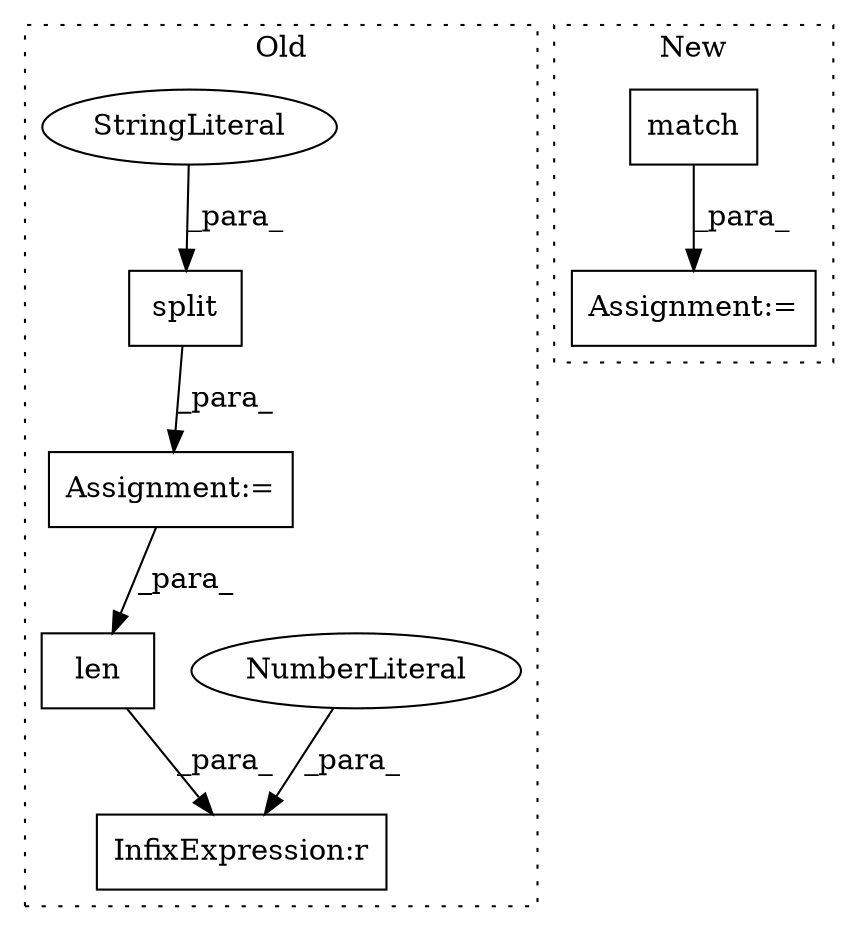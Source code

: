 digraph G {
subgraph cluster0 {
1 [label="len" a="32" s="1440,1449" l="4,1" shape="box"];
3 [label="InfixExpression:r" a="27" s="1450" l="4" shape="box"];
4 [label="NumberLiteral" a="34" s="1454" l="1" shape="ellipse"];
5 [label="split" a="32" s="1420,1429" l="6,1" shape="box"];
6 [label="StringLiteral" a="45" s="1426" l="3" shape="ellipse"];
8 [label="Assignment:=" a="7" s="1410" l="1" shape="box"];
label = "Old";
style="dotted";
}
subgraph cluster1 {
2 [label="match" a="32" s="1513,1549" l="6,1" shape="box"];
7 [label="Assignment:=" a="7" s="1509" l="1" shape="box"];
label = "New";
style="dotted";
}
1 -> 3 [label="_para_"];
2 -> 7 [label="_para_"];
4 -> 3 [label="_para_"];
5 -> 8 [label="_para_"];
6 -> 5 [label="_para_"];
8 -> 1 [label="_para_"];
}